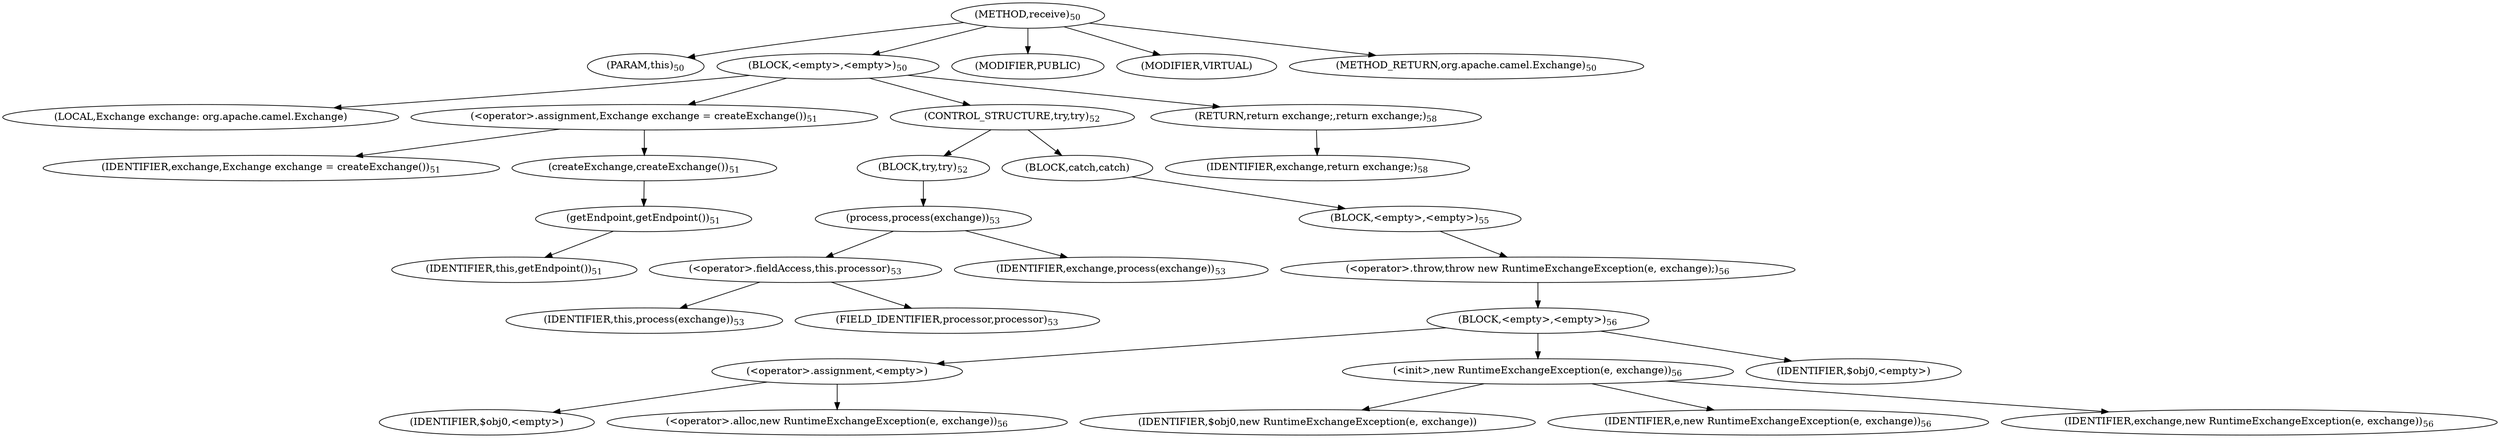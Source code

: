digraph "receive" {  
"56" [label = <(METHOD,receive)<SUB>50</SUB>> ]
"7" [label = <(PARAM,this)<SUB>50</SUB>> ]
"57" [label = <(BLOCK,&lt;empty&gt;,&lt;empty&gt;)<SUB>50</SUB>> ]
"58" [label = <(LOCAL,Exchange exchange: org.apache.camel.Exchange)> ]
"59" [label = <(&lt;operator&gt;.assignment,Exchange exchange = createExchange())<SUB>51</SUB>> ]
"60" [label = <(IDENTIFIER,exchange,Exchange exchange = createExchange())<SUB>51</SUB>> ]
"61" [label = <(createExchange,createExchange())<SUB>51</SUB>> ]
"62" [label = <(getEndpoint,getEndpoint())<SUB>51</SUB>> ]
"6" [label = <(IDENTIFIER,this,getEndpoint())<SUB>51</SUB>> ]
"63" [label = <(CONTROL_STRUCTURE,try,try)<SUB>52</SUB>> ]
"64" [label = <(BLOCK,try,try)<SUB>52</SUB>> ]
"65" [label = <(process,process(exchange))<SUB>53</SUB>> ]
"66" [label = <(&lt;operator&gt;.fieldAccess,this.processor)<SUB>53</SUB>> ]
"67" [label = <(IDENTIFIER,this,process(exchange))<SUB>53</SUB>> ]
"68" [label = <(FIELD_IDENTIFIER,processor,processor)<SUB>53</SUB>> ]
"69" [label = <(IDENTIFIER,exchange,process(exchange))<SUB>53</SUB>> ]
"70" [label = <(BLOCK,catch,catch)> ]
"71" [label = <(BLOCK,&lt;empty&gt;,&lt;empty&gt;)<SUB>55</SUB>> ]
"72" [label = <(&lt;operator&gt;.throw,throw new RuntimeExchangeException(e, exchange);)<SUB>56</SUB>> ]
"73" [label = <(BLOCK,&lt;empty&gt;,&lt;empty&gt;)<SUB>56</SUB>> ]
"74" [label = <(&lt;operator&gt;.assignment,&lt;empty&gt;)> ]
"75" [label = <(IDENTIFIER,$obj0,&lt;empty&gt;)> ]
"76" [label = <(&lt;operator&gt;.alloc,new RuntimeExchangeException(e, exchange))<SUB>56</SUB>> ]
"77" [label = <(&lt;init&gt;,new RuntimeExchangeException(e, exchange))<SUB>56</SUB>> ]
"78" [label = <(IDENTIFIER,$obj0,new RuntimeExchangeException(e, exchange))> ]
"79" [label = <(IDENTIFIER,e,new RuntimeExchangeException(e, exchange))<SUB>56</SUB>> ]
"80" [label = <(IDENTIFIER,exchange,new RuntimeExchangeException(e, exchange))<SUB>56</SUB>> ]
"81" [label = <(IDENTIFIER,$obj0,&lt;empty&gt;)> ]
"82" [label = <(RETURN,return exchange;,return exchange;)<SUB>58</SUB>> ]
"83" [label = <(IDENTIFIER,exchange,return exchange;)<SUB>58</SUB>> ]
"84" [label = <(MODIFIER,PUBLIC)> ]
"85" [label = <(MODIFIER,VIRTUAL)> ]
"86" [label = <(METHOD_RETURN,org.apache.camel.Exchange)<SUB>50</SUB>> ]
  "56" -> "7" 
  "56" -> "57" 
  "56" -> "84" 
  "56" -> "85" 
  "56" -> "86" 
  "57" -> "58" 
  "57" -> "59" 
  "57" -> "63" 
  "57" -> "82" 
  "59" -> "60" 
  "59" -> "61" 
  "61" -> "62" 
  "62" -> "6" 
  "63" -> "64" 
  "63" -> "70" 
  "64" -> "65" 
  "65" -> "66" 
  "65" -> "69" 
  "66" -> "67" 
  "66" -> "68" 
  "70" -> "71" 
  "71" -> "72" 
  "72" -> "73" 
  "73" -> "74" 
  "73" -> "77" 
  "73" -> "81" 
  "74" -> "75" 
  "74" -> "76" 
  "77" -> "78" 
  "77" -> "79" 
  "77" -> "80" 
  "82" -> "83" 
}
